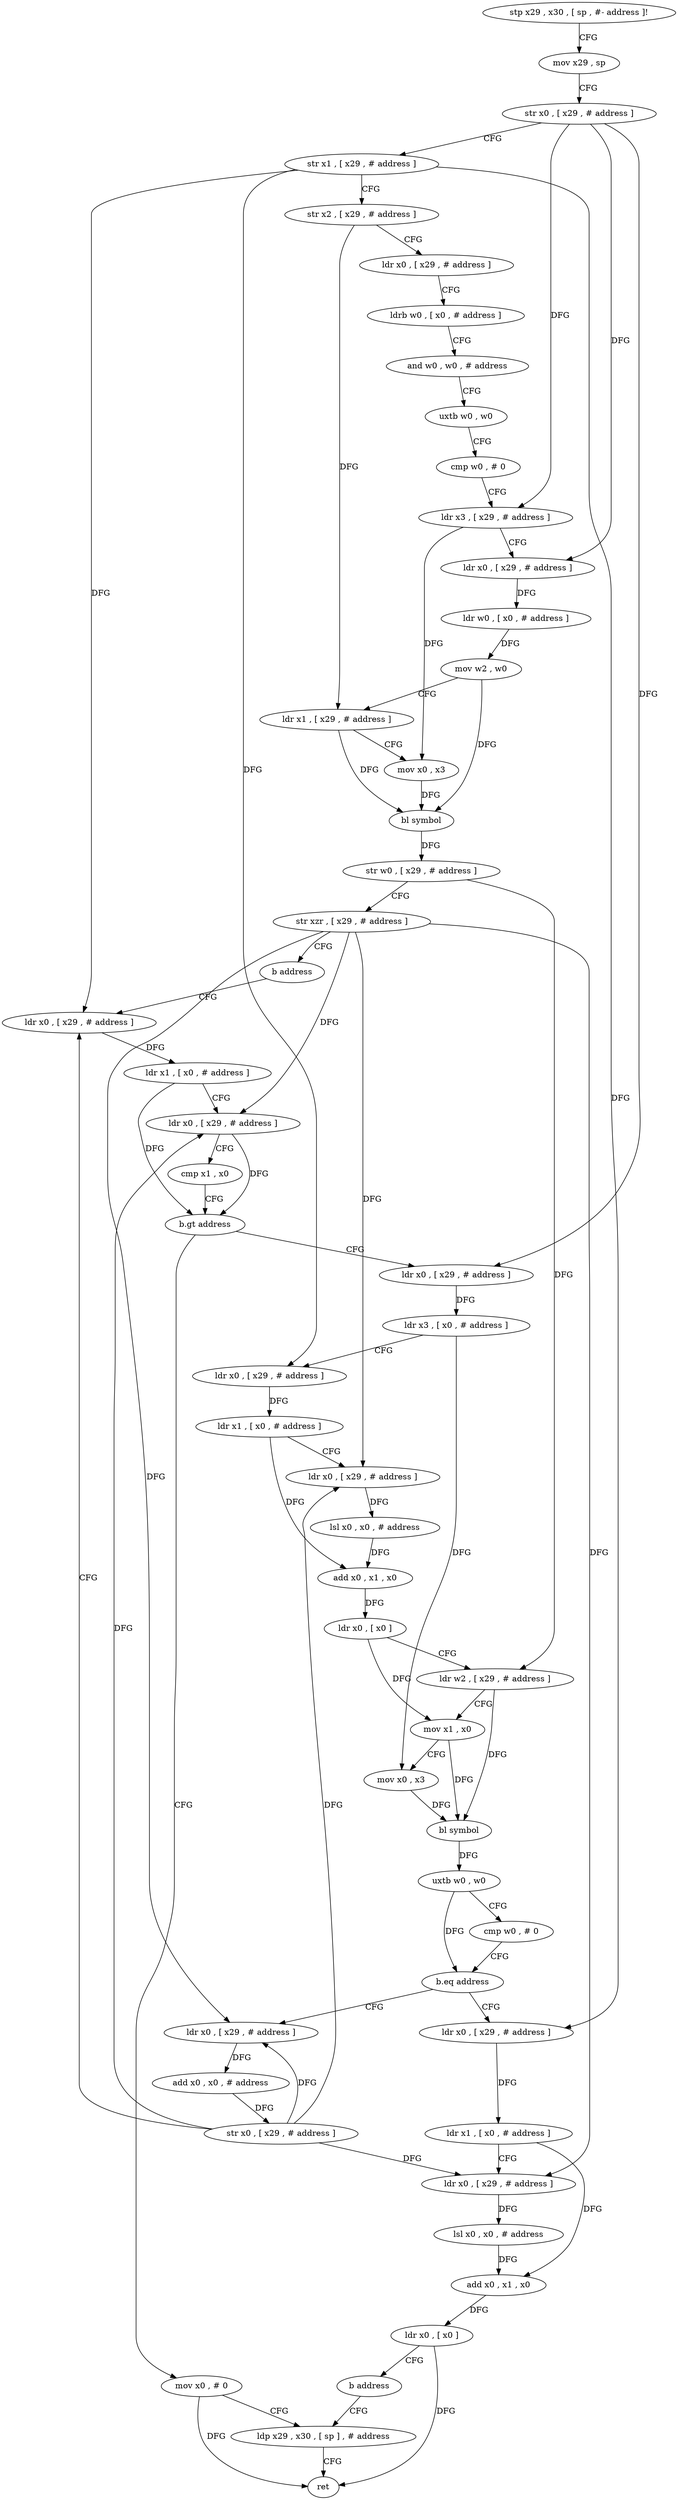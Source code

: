 digraph "func" {
"4447300" [label = "stp x29 , x30 , [ sp , #- address ]!" ]
"4447304" [label = "mov x29 , sp" ]
"4447308" [label = "str x0 , [ x29 , # address ]" ]
"4447312" [label = "str x1 , [ x29 , # address ]" ]
"4447316" [label = "str x2 , [ x29 , # address ]" ]
"4447320" [label = "ldr x0 , [ x29 , # address ]" ]
"4447324" [label = "ldrb w0 , [ x0 , # address ]" ]
"4447328" [label = "and w0 , w0 , # address" ]
"4447332" [label = "uxtb w0 , w0" ]
"4447336" [label = "cmp w0 , # 0" ]
"4447340" [label = "ldr x3 , [ x29 , # address ]" ]
"4447344" [label = "ldr x0 , [ x29 , # address ]" ]
"4447348" [label = "ldr w0 , [ x0 , # address ]" ]
"4447352" [label = "mov w2 , w0" ]
"4447356" [label = "ldr x1 , [ x29 , # address ]" ]
"4447360" [label = "mov x0 , x3" ]
"4447364" [label = "bl symbol" ]
"4447368" [label = "str w0 , [ x29 , # address ]" ]
"4447372" [label = "str xzr , [ x29 , # address ]" ]
"4447376" [label = "b address" ]
"4447480" [label = "ldr x0 , [ x29 , # address ]" ]
"4447484" [label = "ldr x1 , [ x0 , # address ]" ]
"4447488" [label = "ldr x0 , [ x29 , # address ]" ]
"4447492" [label = "cmp x1 , x0" ]
"4447496" [label = "b.gt address" ]
"4447380" [label = "ldr x0 , [ x29 , # address ]" ]
"4447500" [label = "mov x0 , # 0" ]
"4447384" [label = "ldr x3 , [ x0 , # address ]" ]
"4447388" [label = "ldr x0 , [ x29 , # address ]" ]
"4447392" [label = "ldr x1 , [ x0 , # address ]" ]
"4447396" [label = "ldr x0 , [ x29 , # address ]" ]
"4447400" [label = "lsl x0 , x0 , # address" ]
"4447404" [label = "add x0 , x1 , x0" ]
"4447408" [label = "ldr x0 , [ x0 ]" ]
"4447412" [label = "ldr w2 , [ x29 , # address ]" ]
"4447416" [label = "mov x1 , x0" ]
"4447420" [label = "mov x0 , x3" ]
"4447424" [label = "bl symbol" ]
"4447428" [label = "uxtb w0 , w0" ]
"4447432" [label = "cmp w0 , # 0" ]
"4447436" [label = "b.eq address" ]
"4447468" [label = "ldr x0 , [ x29 , # address ]" ]
"4447440" [label = "ldr x0 , [ x29 , # address ]" ]
"4447504" [label = "ldp x29 , x30 , [ sp ] , # address" ]
"4447472" [label = "add x0 , x0 , # address" ]
"4447476" [label = "str x0 , [ x29 , # address ]" ]
"4447444" [label = "ldr x1 , [ x0 , # address ]" ]
"4447448" [label = "ldr x0 , [ x29 , # address ]" ]
"4447452" [label = "lsl x0 , x0 , # address" ]
"4447456" [label = "add x0 , x1 , x0" ]
"4447460" [label = "ldr x0 , [ x0 ]" ]
"4447464" [label = "b address" ]
"4447508" [label = "ret" ]
"4447300" -> "4447304" [ label = "CFG" ]
"4447304" -> "4447308" [ label = "CFG" ]
"4447308" -> "4447312" [ label = "CFG" ]
"4447308" -> "4447340" [ label = "DFG" ]
"4447308" -> "4447344" [ label = "DFG" ]
"4447308" -> "4447380" [ label = "DFG" ]
"4447312" -> "4447316" [ label = "CFG" ]
"4447312" -> "4447480" [ label = "DFG" ]
"4447312" -> "4447388" [ label = "DFG" ]
"4447312" -> "4447440" [ label = "DFG" ]
"4447316" -> "4447320" [ label = "CFG" ]
"4447316" -> "4447356" [ label = "DFG" ]
"4447320" -> "4447324" [ label = "CFG" ]
"4447324" -> "4447328" [ label = "CFG" ]
"4447328" -> "4447332" [ label = "CFG" ]
"4447332" -> "4447336" [ label = "CFG" ]
"4447336" -> "4447340" [ label = "CFG" ]
"4447340" -> "4447344" [ label = "CFG" ]
"4447340" -> "4447360" [ label = "DFG" ]
"4447344" -> "4447348" [ label = "DFG" ]
"4447348" -> "4447352" [ label = "DFG" ]
"4447352" -> "4447356" [ label = "CFG" ]
"4447352" -> "4447364" [ label = "DFG" ]
"4447356" -> "4447360" [ label = "CFG" ]
"4447356" -> "4447364" [ label = "DFG" ]
"4447360" -> "4447364" [ label = "DFG" ]
"4447364" -> "4447368" [ label = "DFG" ]
"4447368" -> "4447372" [ label = "CFG" ]
"4447368" -> "4447412" [ label = "DFG" ]
"4447372" -> "4447376" [ label = "CFG" ]
"4447372" -> "4447488" [ label = "DFG" ]
"4447372" -> "4447396" [ label = "DFG" ]
"4447372" -> "4447468" [ label = "DFG" ]
"4447372" -> "4447448" [ label = "DFG" ]
"4447376" -> "4447480" [ label = "CFG" ]
"4447480" -> "4447484" [ label = "DFG" ]
"4447484" -> "4447488" [ label = "CFG" ]
"4447484" -> "4447496" [ label = "DFG" ]
"4447488" -> "4447492" [ label = "CFG" ]
"4447488" -> "4447496" [ label = "DFG" ]
"4447492" -> "4447496" [ label = "CFG" ]
"4447496" -> "4447380" [ label = "CFG" ]
"4447496" -> "4447500" [ label = "CFG" ]
"4447380" -> "4447384" [ label = "DFG" ]
"4447500" -> "4447504" [ label = "CFG" ]
"4447500" -> "4447508" [ label = "DFG" ]
"4447384" -> "4447388" [ label = "CFG" ]
"4447384" -> "4447420" [ label = "DFG" ]
"4447388" -> "4447392" [ label = "DFG" ]
"4447392" -> "4447396" [ label = "CFG" ]
"4447392" -> "4447404" [ label = "DFG" ]
"4447396" -> "4447400" [ label = "DFG" ]
"4447400" -> "4447404" [ label = "DFG" ]
"4447404" -> "4447408" [ label = "DFG" ]
"4447408" -> "4447412" [ label = "CFG" ]
"4447408" -> "4447416" [ label = "DFG" ]
"4447412" -> "4447416" [ label = "CFG" ]
"4447412" -> "4447424" [ label = "DFG" ]
"4447416" -> "4447420" [ label = "CFG" ]
"4447416" -> "4447424" [ label = "DFG" ]
"4447420" -> "4447424" [ label = "DFG" ]
"4447424" -> "4447428" [ label = "DFG" ]
"4447428" -> "4447432" [ label = "CFG" ]
"4447428" -> "4447436" [ label = "DFG" ]
"4447432" -> "4447436" [ label = "CFG" ]
"4447436" -> "4447468" [ label = "CFG" ]
"4447436" -> "4447440" [ label = "CFG" ]
"4447468" -> "4447472" [ label = "DFG" ]
"4447440" -> "4447444" [ label = "DFG" ]
"4447504" -> "4447508" [ label = "CFG" ]
"4447472" -> "4447476" [ label = "DFG" ]
"4447476" -> "4447480" [ label = "CFG" ]
"4447476" -> "4447488" [ label = "DFG" ]
"4447476" -> "4447396" [ label = "DFG" ]
"4447476" -> "4447468" [ label = "DFG" ]
"4447476" -> "4447448" [ label = "DFG" ]
"4447444" -> "4447448" [ label = "CFG" ]
"4447444" -> "4447456" [ label = "DFG" ]
"4447448" -> "4447452" [ label = "DFG" ]
"4447452" -> "4447456" [ label = "DFG" ]
"4447456" -> "4447460" [ label = "DFG" ]
"4447460" -> "4447464" [ label = "CFG" ]
"4447460" -> "4447508" [ label = "DFG" ]
"4447464" -> "4447504" [ label = "CFG" ]
}

